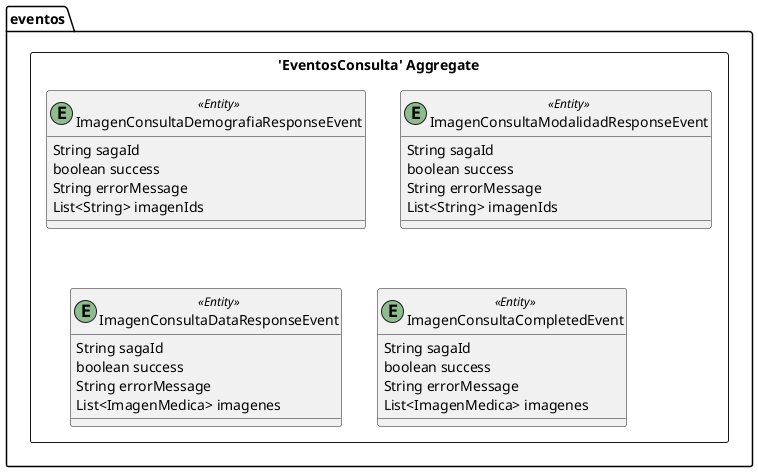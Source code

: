 @startuml

skinparam componentStyle uml2

package eventos {
	package "'EventosConsulta' Aggregate" <<Rectangle>> {
		class ImagenConsultaDemografiaResponseEvent <<(E,DarkSeaGreen) Entity>> {
			String sagaId
			boolean success
			String errorMessage
			List<String> imagenIds
		}
		class ImagenConsultaModalidadResponseEvent <<(E,DarkSeaGreen) Entity>> {
			String sagaId
			boolean success
			String errorMessage
			List<String> imagenIds
		}
		class ImagenConsultaDataResponseEvent <<(E,DarkSeaGreen) Entity>> {
			String sagaId
			boolean success
			String errorMessage
			List<ImagenMedica> imagenes
		}
		class ImagenConsultaCompletedEvent <<(E,DarkSeaGreen) Entity>> {
			String sagaId
			boolean success
			String errorMessage
			List<ImagenMedica> imagenes
		}
	}
}


@enduml
